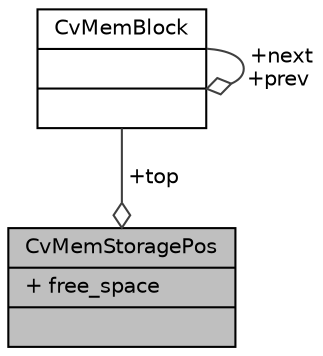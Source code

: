 digraph "CvMemStoragePos"
{
 // LATEX_PDF_SIZE
  edge [fontname="Helvetica",fontsize="10",labelfontname="Helvetica",labelfontsize="10"];
  node [fontname="Helvetica",fontsize="10",shape=record];
  Node1 [label="{CvMemStoragePos\n|+ free_space\l|}",height=0.2,width=0.4,color="black", fillcolor="grey75", style="filled", fontcolor="black",tooltip=" "];
  Node2 -> Node1 [color="grey25",fontsize="10",style="solid",label=" +top" ,arrowhead="odiamond",fontname="Helvetica"];
  Node2 [label="{CvMemBlock\n||}",height=0.2,width=0.4,color="black", fillcolor="white", style="filled",URL="$struct_cv_mem_block.html",tooltip=" "];
  Node2 -> Node2 [color="grey25",fontsize="10",style="solid",label=" +next\n+prev" ,arrowhead="odiamond",fontname="Helvetica"];
}
